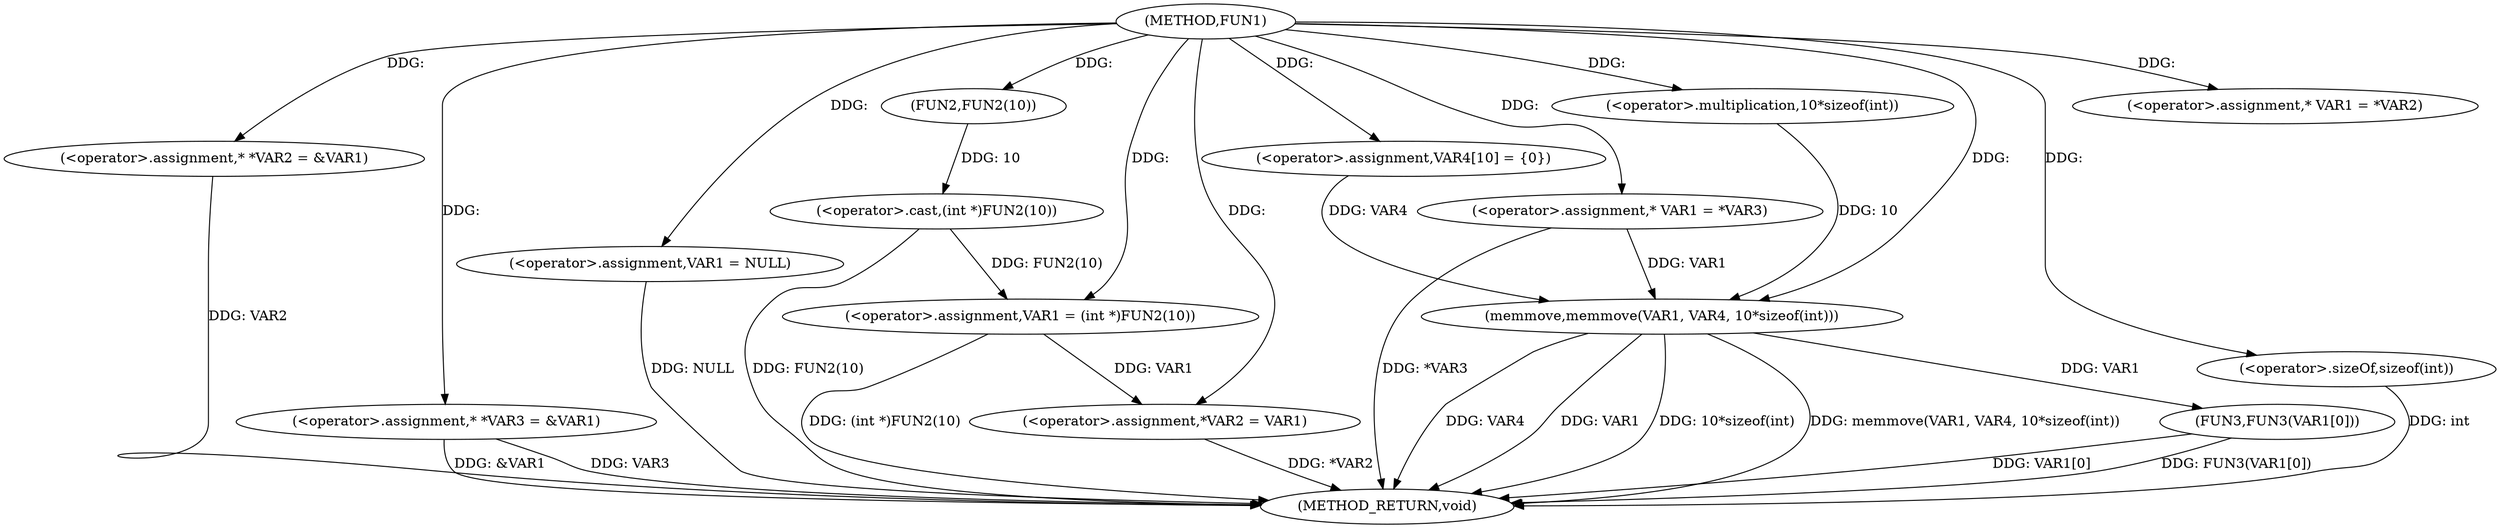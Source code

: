 digraph FUN1 {  
"1000100" [label = "(METHOD,FUN1)" ]
"1000153" [label = "(METHOD_RETURN,void)" ]
"1000104" [label = "(<operator>.assignment,* *VAR2 = &VAR1)" ]
"1000109" [label = "(<operator>.assignment,* *VAR3 = &VAR1)" ]
"1000113" [label = "(<operator>.assignment,VAR1 = NULL)" ]
"1000118" [label = "(<operator>.assignment,* VAR1 = *VAR2)" ]
"1000122" [label = "(<operator>.assignment,VAR1 = (int *)FUN2(10))" ]
"1000124" [label = "(<operator>.cast,(int *)FUN2(10))" ]
"1000126" [label = "(FUN2,FUN2(10))" ]
"1000128" [label = "(<operator>.assignment,*VAR2 = VAR1)" ]
"1000134" [label = "(<operator>.assignment,* VAR1 = *VAR3)" ]
"1000140" [label = "(<operator>.assignment,VAR4[10] = {0})" ]
"1000142" [label = "(memmove,memmove(VAR1, VAR4, 10*sizeof(int)))" ]
"1000145" [label = "(<operator>.multiplication,10*sizeof(int))" ]
"1000147" [label = "(<operator>.sizeOf,sizeof(int))" ]
"1000149" [label = "(FUN3,FUN3(VAR1[0]))" ]
  "1000124" -> "1000153"  [ label = "DDG: FUN2(10)"] 
  "1000142" -> "1000153"  [ label = "DDG: memmove(VAR1, VAR4, 10*sizeof(int))"] 
  "1000104" -> "1000153"  [ label = "DDG: VAR2"] 
  "1000113" -> "1000153"  [ label = "DDG: NULL"] 
  "1000149" -> "1000153"  [ label = "DDG: VAR1[0]"] 
  "1000122" -> "1000153"  [ label = "DDG: (int *)FUN2(10)"] 
  "1000128" -> "1000153"  [ label = "DDG: *VAR2"] 
  "1000142" -> "1000153"  [ label = "DDG: VAR4"] 
  "1000149" -> "1000153"  [ label = "DDG: FUN3(VAR1[0])"] 
  "1000147" -> "1000153"  [ label = "DDG: int"] 
  "1000109" -> "1000153"  [ label = "DDG: VAR3"] 
  "1000142" -> "1000153"  [ label = "DDG: VAR1"] 
  "1000134" -> "1000153"  [ label = "DDG: *VAR3"] 
  "1000142" -> "1000153"  [ label = "DDG: 10*sizeof(int)"] 
  "1000109" -> "1000153"  [ label = "DDG: &VAR1"] 
  "1000100" -> "1000104"  [ label = "DDG: "] 
  "1000100" -> "1000109"  [ label = "DDG: "] 
  "1000100" -> "1000113"  [ label = "DDG: "] 
  "1000100" -> "1000118"  [ label = "DDG: "] 
  "1000124" -> "1000122"  [ label = "DDG: FUN2(10)"] 
  "1000100" -> "1000122"  [ label = "DDG: "] 
  "1000126" -> "1000124"  [ label = "DDG: 10"] 
  "1000100" -> "1000126"  [ label = "DDG: "] 
  "1000122" -> "1000128"  [ label = "DDG: VAR1"] 
  "1000100" -> "1000128"  [ label = "DDG: "] 
  "1000100" -> "1000134"  [ label = "DDG: "] 
  "1000100" -> "1000140"  [ label = "DDG: "] 
  "1000134" -> "1000142"  [ label = "DDG: VAR1"] 
  "1000100" -> "1000142"  [ label = "DDG: "] 
  "1000140" -> "1000142"  [ label = "DDG: VAR4"] 
  "1000145" -> "1000142"  [ label = "DDG: 10"] 
  "1000100" -> "1000145"  [ label = "DDG: "] 
  "1000100" -> "1000147"  [ label = "DDG: "] 
  "1000142" -> "1000149"  [ label = "DDG: VAR1"] 
}
